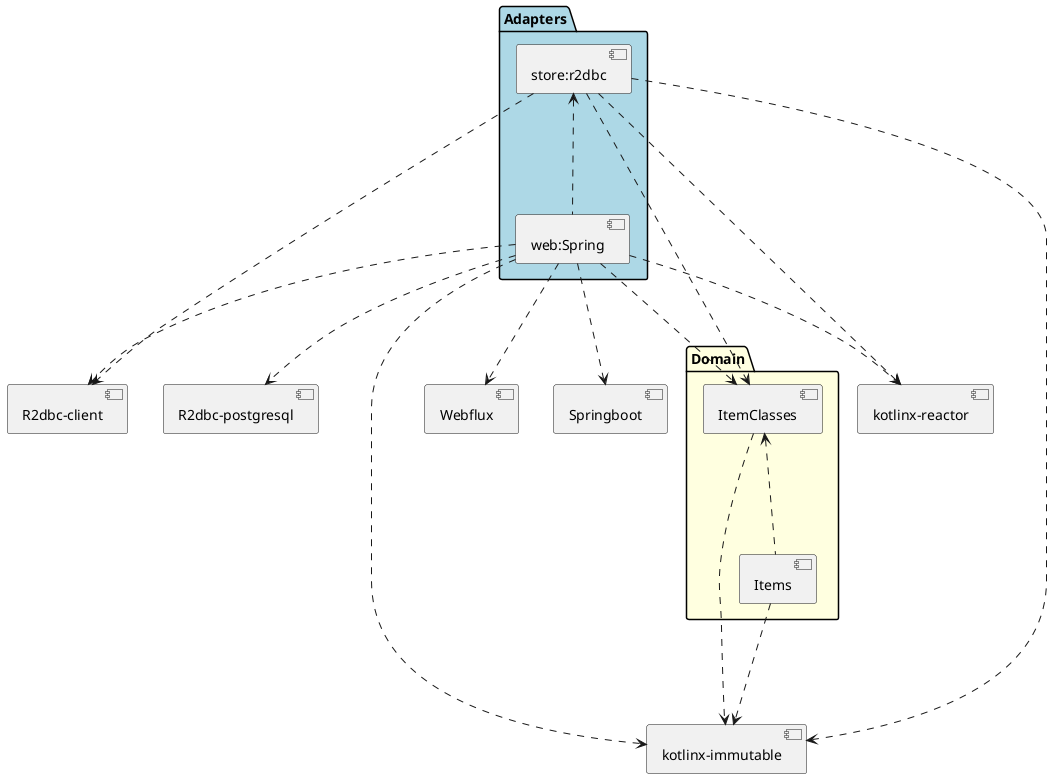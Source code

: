@startuml

[R2dbc-client] as r2dbc
[R2dbc-postgresql] as psql
[kotlinx-immutable] as immutable
[Webflux]
[Springboot]
[kotlinx-reactor] as reactor

package "Domain" #lightyellow {
    [ItemClasses] <... [Items]
}

package "Adapters" #lightblue {
    [store:r2dbc] as storer2dbc
    [web:Spring] as Spring
}

storer2dbc <... Spring

ItemClasses ...> immutable
Items ...> immutable

storer2dbc ...> ItemClasses
storer2dbc ...> r2dbc
storer2dbc ...> immutable
storer2dbc ...> reactor

Spring ...> ItemClasses
Spring ...> psql
Spring ...> r2dbc
Spring ...> Webflux
Spring ...> Springboot
Spring ...> immutable
Spring ...> reactor
@enduml